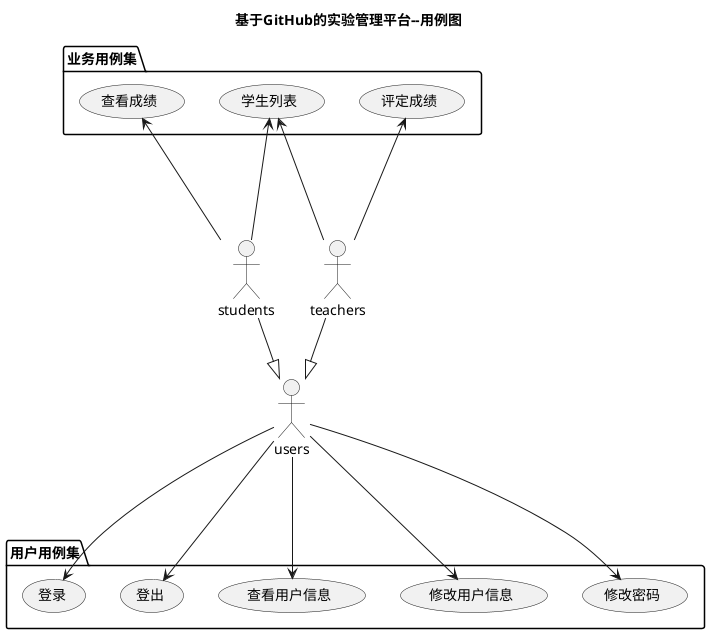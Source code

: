 @startuml
title 基于GitHub的实验管理平台--用例图
actor teachers
actor students
actor users
students --|>users 
teachers --|>users 

package 业务用例集 {
teachers --up-> (评定成绩)
teachers --up-> (学生列表)
students --up-> (学生列表)
students --up-> (查看成绩)
}

package 用户用例集 {
users ---> (登录)
users ---> (登出)
users ---> (查看用户信息)
users ---> (修改用户信息)
users ---> (修改密码)
}
@enduml
